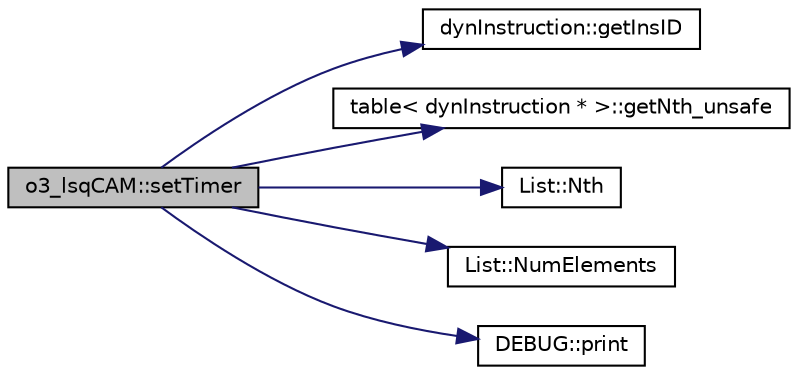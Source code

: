digraph G
{
  edge [fontname="Helvetica",fontsize="10",labelfontname="Helvetica",labelfontsize="10"];
  node [fontname="Helvetica",fontsize="10",shape=record];
  rankdir=LR;
  Node1 [label="o3_lsqCAM::setTimer",height=0.2,width=0.4,color="black", fillcolor="grey75", style="filled" fontcolor="black"];
  Node1 -> Node2 [color="midnightblue",fontsize="10",style="solid"];
  Node2 [label="dynInstruction::getInsID",height=0.2,width=0.4,color="black", fillcolor="white", style="filled",URL="$classdynInstruction.html#ab38b8181f522daae77cb46d701fb5302"];
  Node1 -> Node3 [color="midnightblue",fontsize="10",style="solid"];
  Node3 [label="table\< dynInstruction * \>::getNth_unsafe",height=0.2,width=0.4,color="black", fillcolor="white", style="filled",URL="$classtable.html#a20191b8e05f6882b38655c5fffb42389"];
  Node1 -> Node4 [color="midnightblue",fontsize="10",style="solid"];
  Node4 [label="List::Nth",height=0.2,width=0.4,color="black", fillcolor="white", style="filled",URL="$classList.html#a5eb964816de33c85e1d46658ddf8c6c4"];
  Node1 -> Node5 [color="midnightblue",fontsize="10",style="solid"];
  Node5 [label="List::NumElements",height=0.2,width=0.4,color="black", fillcolor="white", style="filled",URL="$classList.html#ac2e9d50f703b01bf643fa6ce50837c26"];
  Node1 -> Node6 [color="midnightblue",fontsize="10",style="solid"];
  Node6 [label="DEBUG::print",height=0.2,width=0.4,color="black", fillcolor="white", style="filled",URL="$classDEBUG.html#ab38f086785f7239084b735007297078a"];
}
